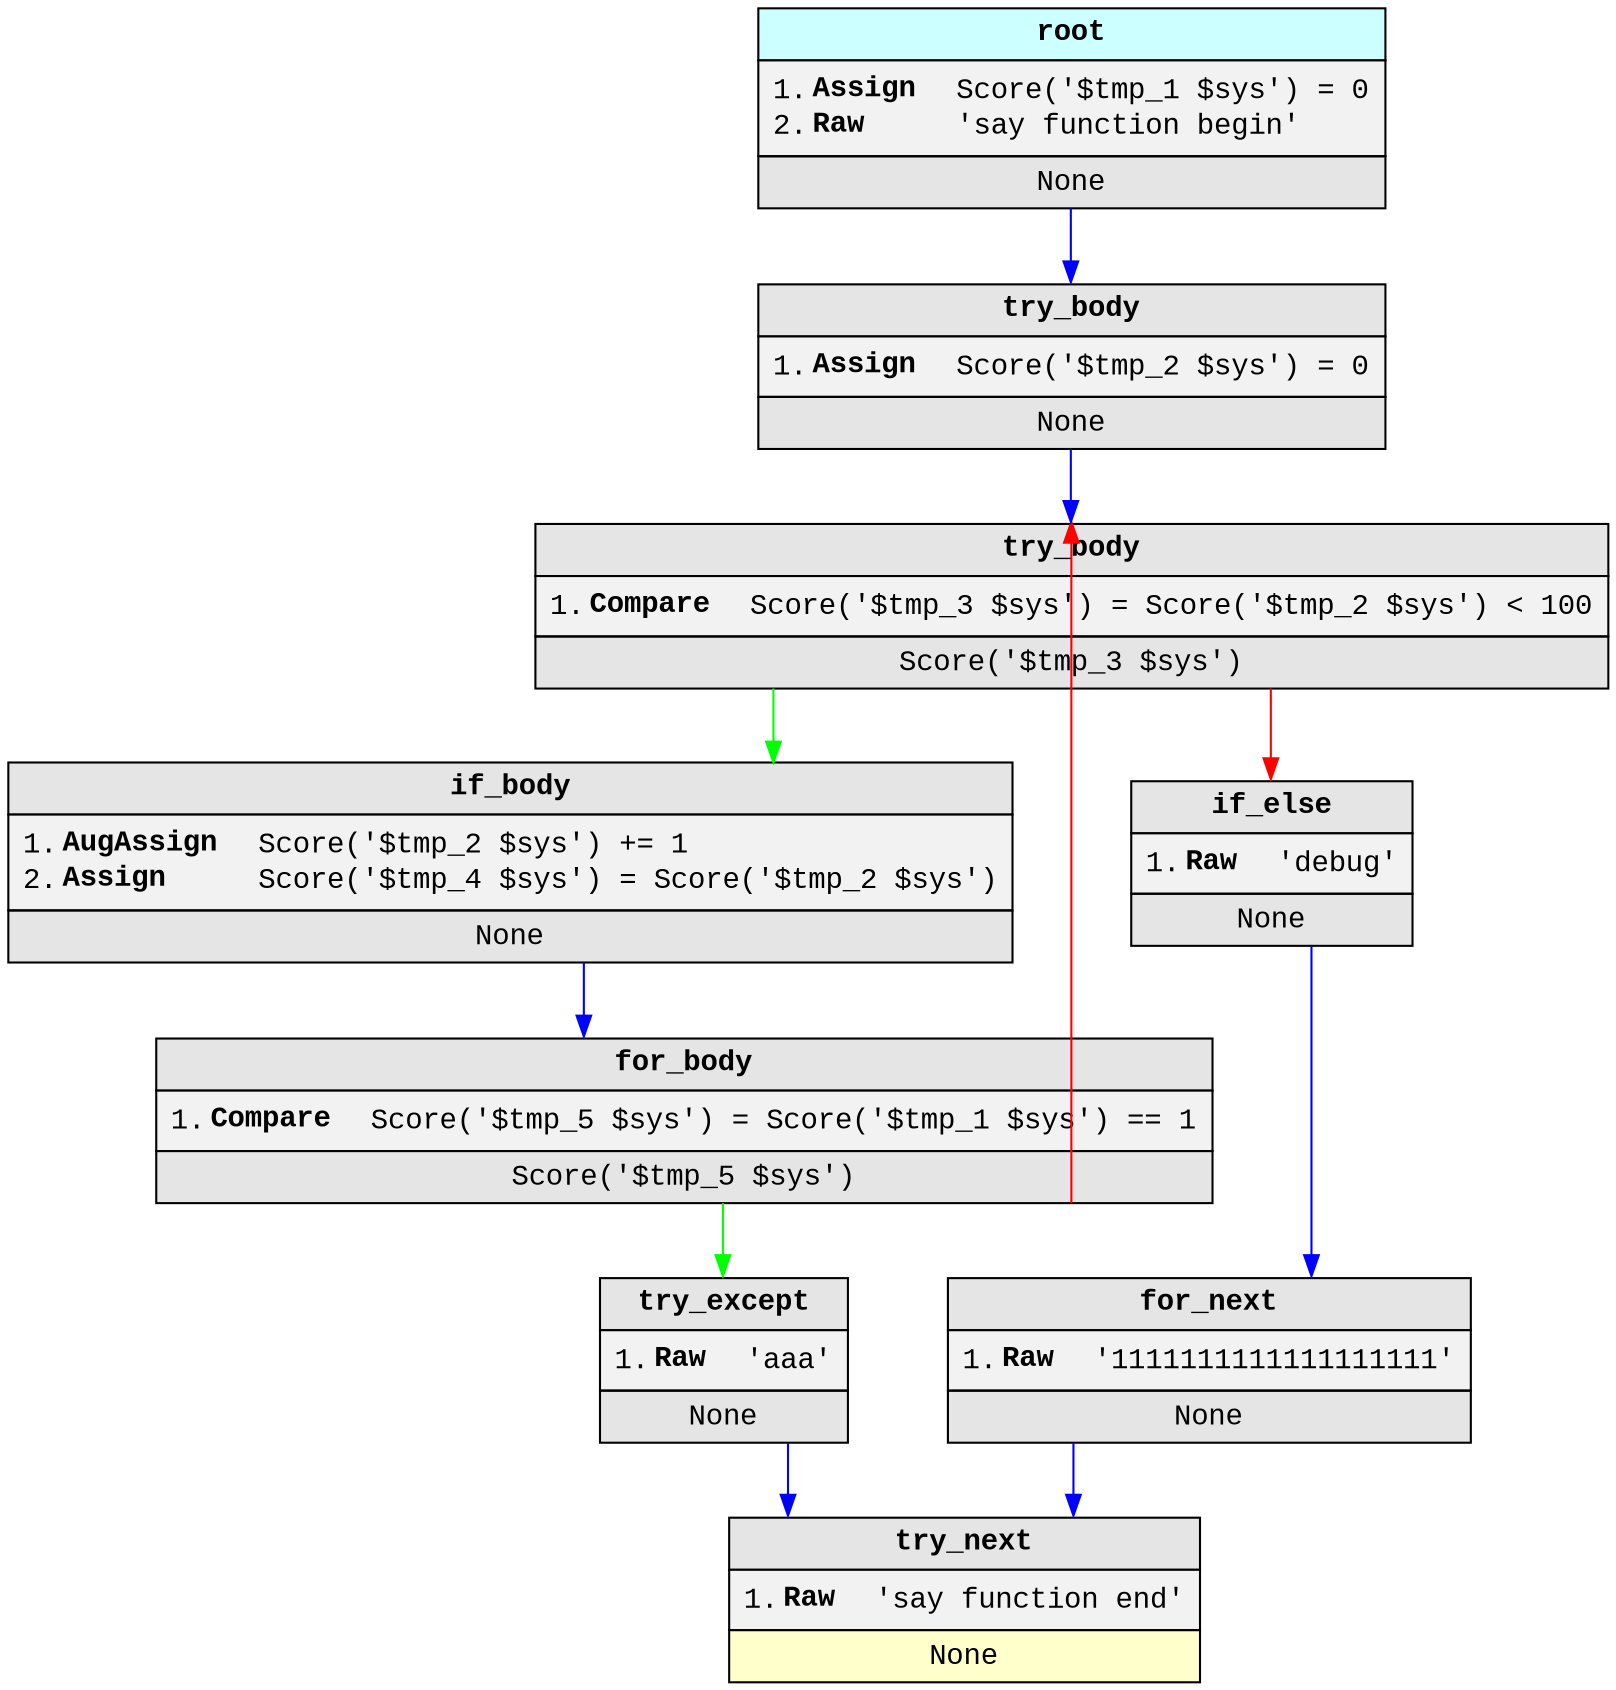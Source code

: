 digraph {
	node [fontname="Courier New"]
	edge [fontname="Courier New"]
	bgcolor=white splines=ortho
	node_2506838769552 [label=<
                    <table border="0" cellborder="1" cellspacing="0" cellpadding="4">
                        <tr><td><b>try_next</b></td></tr>
                        <tr><td bgcolor="gray95"><table border="0" cellborder="0" cellspacing="2" cellpadding="0">
                            <tr><td align="left">1.</td><td align="left"><b>Raw</b>  </td><td align="left">&#x27;say function end&#x27;</td></tr>
                        </table></td></tr>
                        <tr><td bgcolor="#ffffcc">None</td></tr>
                    </table>
                    > fillcolor=gray90 shape=plain style=filled]
	node_2506838950800 [label=<
                    <table border="0" cellborder="1" cellspacing="0" cellpadding="4">
                        <tr><td><b>for_next</b></td></tr>
                        <tr><td bgcolor="gray95"><table border="0" cellborder="0" cellspacing="2" cellpadding="0">
                            <tr><td align="left">1.</td><td align="left"><b>Raw</b>  </td><td align="left">&#x27;1111111111111111111&#x27;</td></tr>
                        </table></td></tr>
                        <tr><td>None</td></tr>
                    </table>
                    > fillcolor=gray90 shape=plain style=filled]
	node_2506838950800:s -> node_2506838769552:n [color=blue]
	node_2506838953424 [label=<
                    <table border="0" cellborder="1" cellspacing="0" cellpadding="4">
                        <tr><td><b>if_else</b></td></tr>
                        <tr><td bgcolor="gray95"><table border="0" cellborder="0" cellspacing="2" cellpadding="0">
                            <tr><td align="left">1.</td><td align="left"><b>Raw</b>  </td><td align="left">&#x27;debug&#x27;</td></tr>
                        </table></td></tr>
                        <tr><td>None</td></tr>
                    </table>
                    > fillcolor=gray90 shape=plain style=filled]
	node_2506838953424:s -> node_2506838950800:n [color=blue]
	node_2506838866448 [label=<
                    <table border="0" cellborder="1" cellspacing="0" cellpadding="4">
                        <tr><td><b>try_except</b></td></tr>
                        <tr><td bgcolor="gray95"><table border="0" cellborder="0" cellspacing="2" cellpadding="0">
                            <tr><td align="left">1.</td><td align="left"><b>Raw</b>  </td><td align="left">&#x27;aaa&#x27;</td></tr>
                        </table></td></tr>
                        <tr><td>None</td></tr>
                    </table>
                    > fillcolor=gray90 shape=plain style=filled]
	node_2506838866448:s -> node_2506838769552:n [color=blue]
	node_2506838950928 [label=<
                    <table border="0" cellborder="1" cellspacing="0" cellpadding="4">
                        <tr><td><b>for_body</b></td></tr>
                        <tr><td bgcolor="gray95"><table border="0" cellborder="0" cellspacing="2" cellpadding="0">
                            <tr><td align="left">1.</td><td align="left"><b>Compare</b>  </td><td align="left">Score(&#x27;$tmp_5 $sys&#x27;) = Score(&#x27;$tmp_1 $sys&#x27;) == 1</td></tr>
                        </table></td></tr>
                        <tr><td>Score(&#x27;$tmp_5 $sys&#x27;)</td></tr>
                    </table>
                    > fillcolor=gray90 shape=plain style=filled]
	node_2506838950928:sw -> node_2506838866448:n [color=green]
	node_2506838950928:se -> node_2506838952592:n [color=red]
	node_2506838953040 [label=<
                    <table border="0" cellborder="1" cellspacing="0" cellpadding="4">
                        <tr><td><b>if_body</b></td></tr>
                        <tr><td bgcolor="gray95"><table border="0" cellborder="0" cellspacing="2" cellpadding="0">
                            <tr><td align="left">1.</td><td align="left"><b>AugAssign</b>  </td><td align="left">Score(&#x27;$tmp_2 $sys&#x27;) += 1</td></tr>
<tr><td align="left">2.</td><td align="left"><b>Assign</b>  </td><td align="left">Score(&#x27;$tmp_4 $sys&#x27;) = Score(&#x27;$tmp_2 $sys&#x27;)</td></tr>
                        </table></td></tr>
                        <tr><td>None</td></tr>
                    </table>
                    > fillcolor=gray90 shape=plain style=filled]
	node_2506838953040:s -> node_2506838950928:n [color=blue]
	node_2506838952592 [label=<
                    <table border="0" cellborder="1" cellspacing="0" cellpadding="4">
                        <tr><td><b>try_body</b></td></tr>
                        <tr><td bgcolor="gray95"><table border="0" cellborder="0" cellspacing="2" cellpadding="0">
                            <tr><td align="left">1.</td><td align="left"><b>Compare</b>  </td><td align="left">Score(&#x27;$tmp_3 $sys&#x27;) = Score(&#x27;$tmp_2 $sys&#x27;) &lt; 100</td></tr>
                        </table></td></tr>
                        <tr><td>Score(&#x27;$tmp_3 $sys&#x27;)</td></tr>
                    </table>
                    > fillcolor=gray90 shape=plain style=filled]
	node_2506838952592:sw -> node_2506838953040:n [color=green]
	node_2506838952592:se -> node_2506838953424:n [color=red]
	node_2506838867600 [label=<
                    <table border="0" cellborder="1" cellspacing="0" cellpadding="4">
                        <tr><td><b>try_body</b></td></tr>
                        <tr><td bgcolor="gray95"><table border="0" cellborder="0" cellspacing="2" cellpadding="0">
                            <tr><td align="left">1.</td><td align="left"><b>Assign</b>  </td><td align="left">Score(&#x27;$tmp_2 $sys&#x27;) = 0</td></tr>
                        </table></td></tr>
                        <tr><td>None</td></tr>
                    </table>
                    > fillcolor=gray90 shape=plain style=filled]
	node_2506838867600:s -> node_2506838952592:n [color=blue]
	node_2506798230928 [label=<
                    <table border="0" cellborder="1" cellspacing="0" cellpadding="4">
                        <tr><td bgcolor="#ccffff"><b>root</b></td></tr>
                        <tr><td bgcolor="gray95"><table border="0" cellborder="0" cellspacing="2" cellpadding="0">
                            <tr><td align="left">1.</td><td align="left"><b>Assign</b>  </td><td align="left">Score(&#x27;$tmp_1 $sys&#x27;) = 0</td></tr>
<tr><td align="left">2.</td><td align="left"><b>Raw</b>  </td><td align="left">&#x27;say function begin&#x27;</td></tr>
                        </table></td></tr>
                        <tr><td>None</td></tr>
                    </table>
                    > fillcolor=gray90 shape=plain style=filled]
	node_2506798230928:s -> node_2506838867600:n [color=blue]
}
